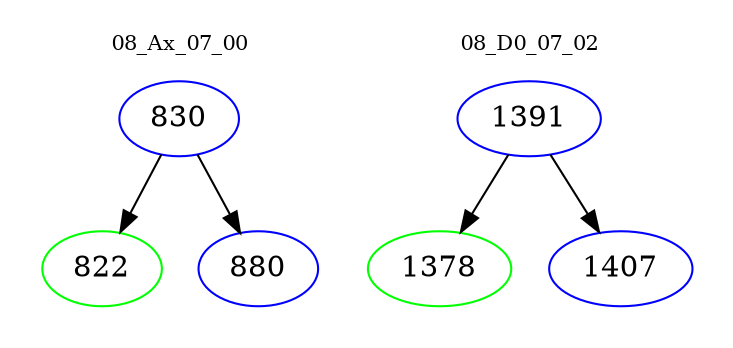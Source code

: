 digraph{
subgraph cluster_0 {
color = white
label = "08_Ax_07_00";
fontsize=10;
T0_830 [label="830", color="blue"]
T0_830 -> T0_822 [color="black"]
T0_822 [label="822", color="green"]
T0_830 -> T0_880 [color="black"]
T0_880 [label="880", color="blue"]
}
subgraph cluster_1 {
color = white
label = "08_D0_07_02";
fontsize=10;
T1_1391 [label="1391", color="blue"]
T1_1391 -> T1_1378 [color="black"]
T1_1378 [label="1378", color="green"]
T1_1391 -> T1_1407 [color="black"]
T1_1407 [label="1407", color="blue"]
}
}
